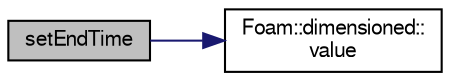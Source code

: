 digraph "setEndTime"
{
  bgcolor="transparent";
  edge [fontname="FreeSans",fontsize="10",labelfontname="FreeSans",labelfontsize="10"];
  node [fontname="FreeSans",fontsize="10",shape=record];
  rankdir="LR";
  Node32170 [label="setEndTime",height=0.2,width=0.4,color="black", fillcolor="grey75", style="filled", fontcolor="black"];
  Node32170 -> Node32171 [color="midnightblue",fontsize="10",style="solid",fontname="FreeSans"];
  Node32171 [label="Foam::dimensioned::\lvalue",height=0.2,width=0.4,color="black",URL="$a26366.html#a7948200a26c85fc3a83ffa510a91d668",tooltip="Return const reference to value. "];
}
